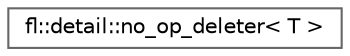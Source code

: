 digraph "Graphical Class Hierarchy"
{
 // INTERACTIVE_SVG=YES
 // LATEX_PDF_SIZE
  bgcolor="transparent";
  edge [fontname=Helvetica,fontsize=10,labelfontname=Helvetica,labelfontsize=10];
  node [fontname=Helvetica,fontsize=10,shape=box,height=0.2,width=0.4];
  rankdir="LR";
  Node0 [id="Node000000",label="fl::detail::no_op_deleter\< T \>",height=0.2,width=0.4,color="grey40", fillcolor="white", style="filled",URL="$dd/d34/structfl_1_1detail_1_1no__op__deleter.html",tooltip=" "];
}
